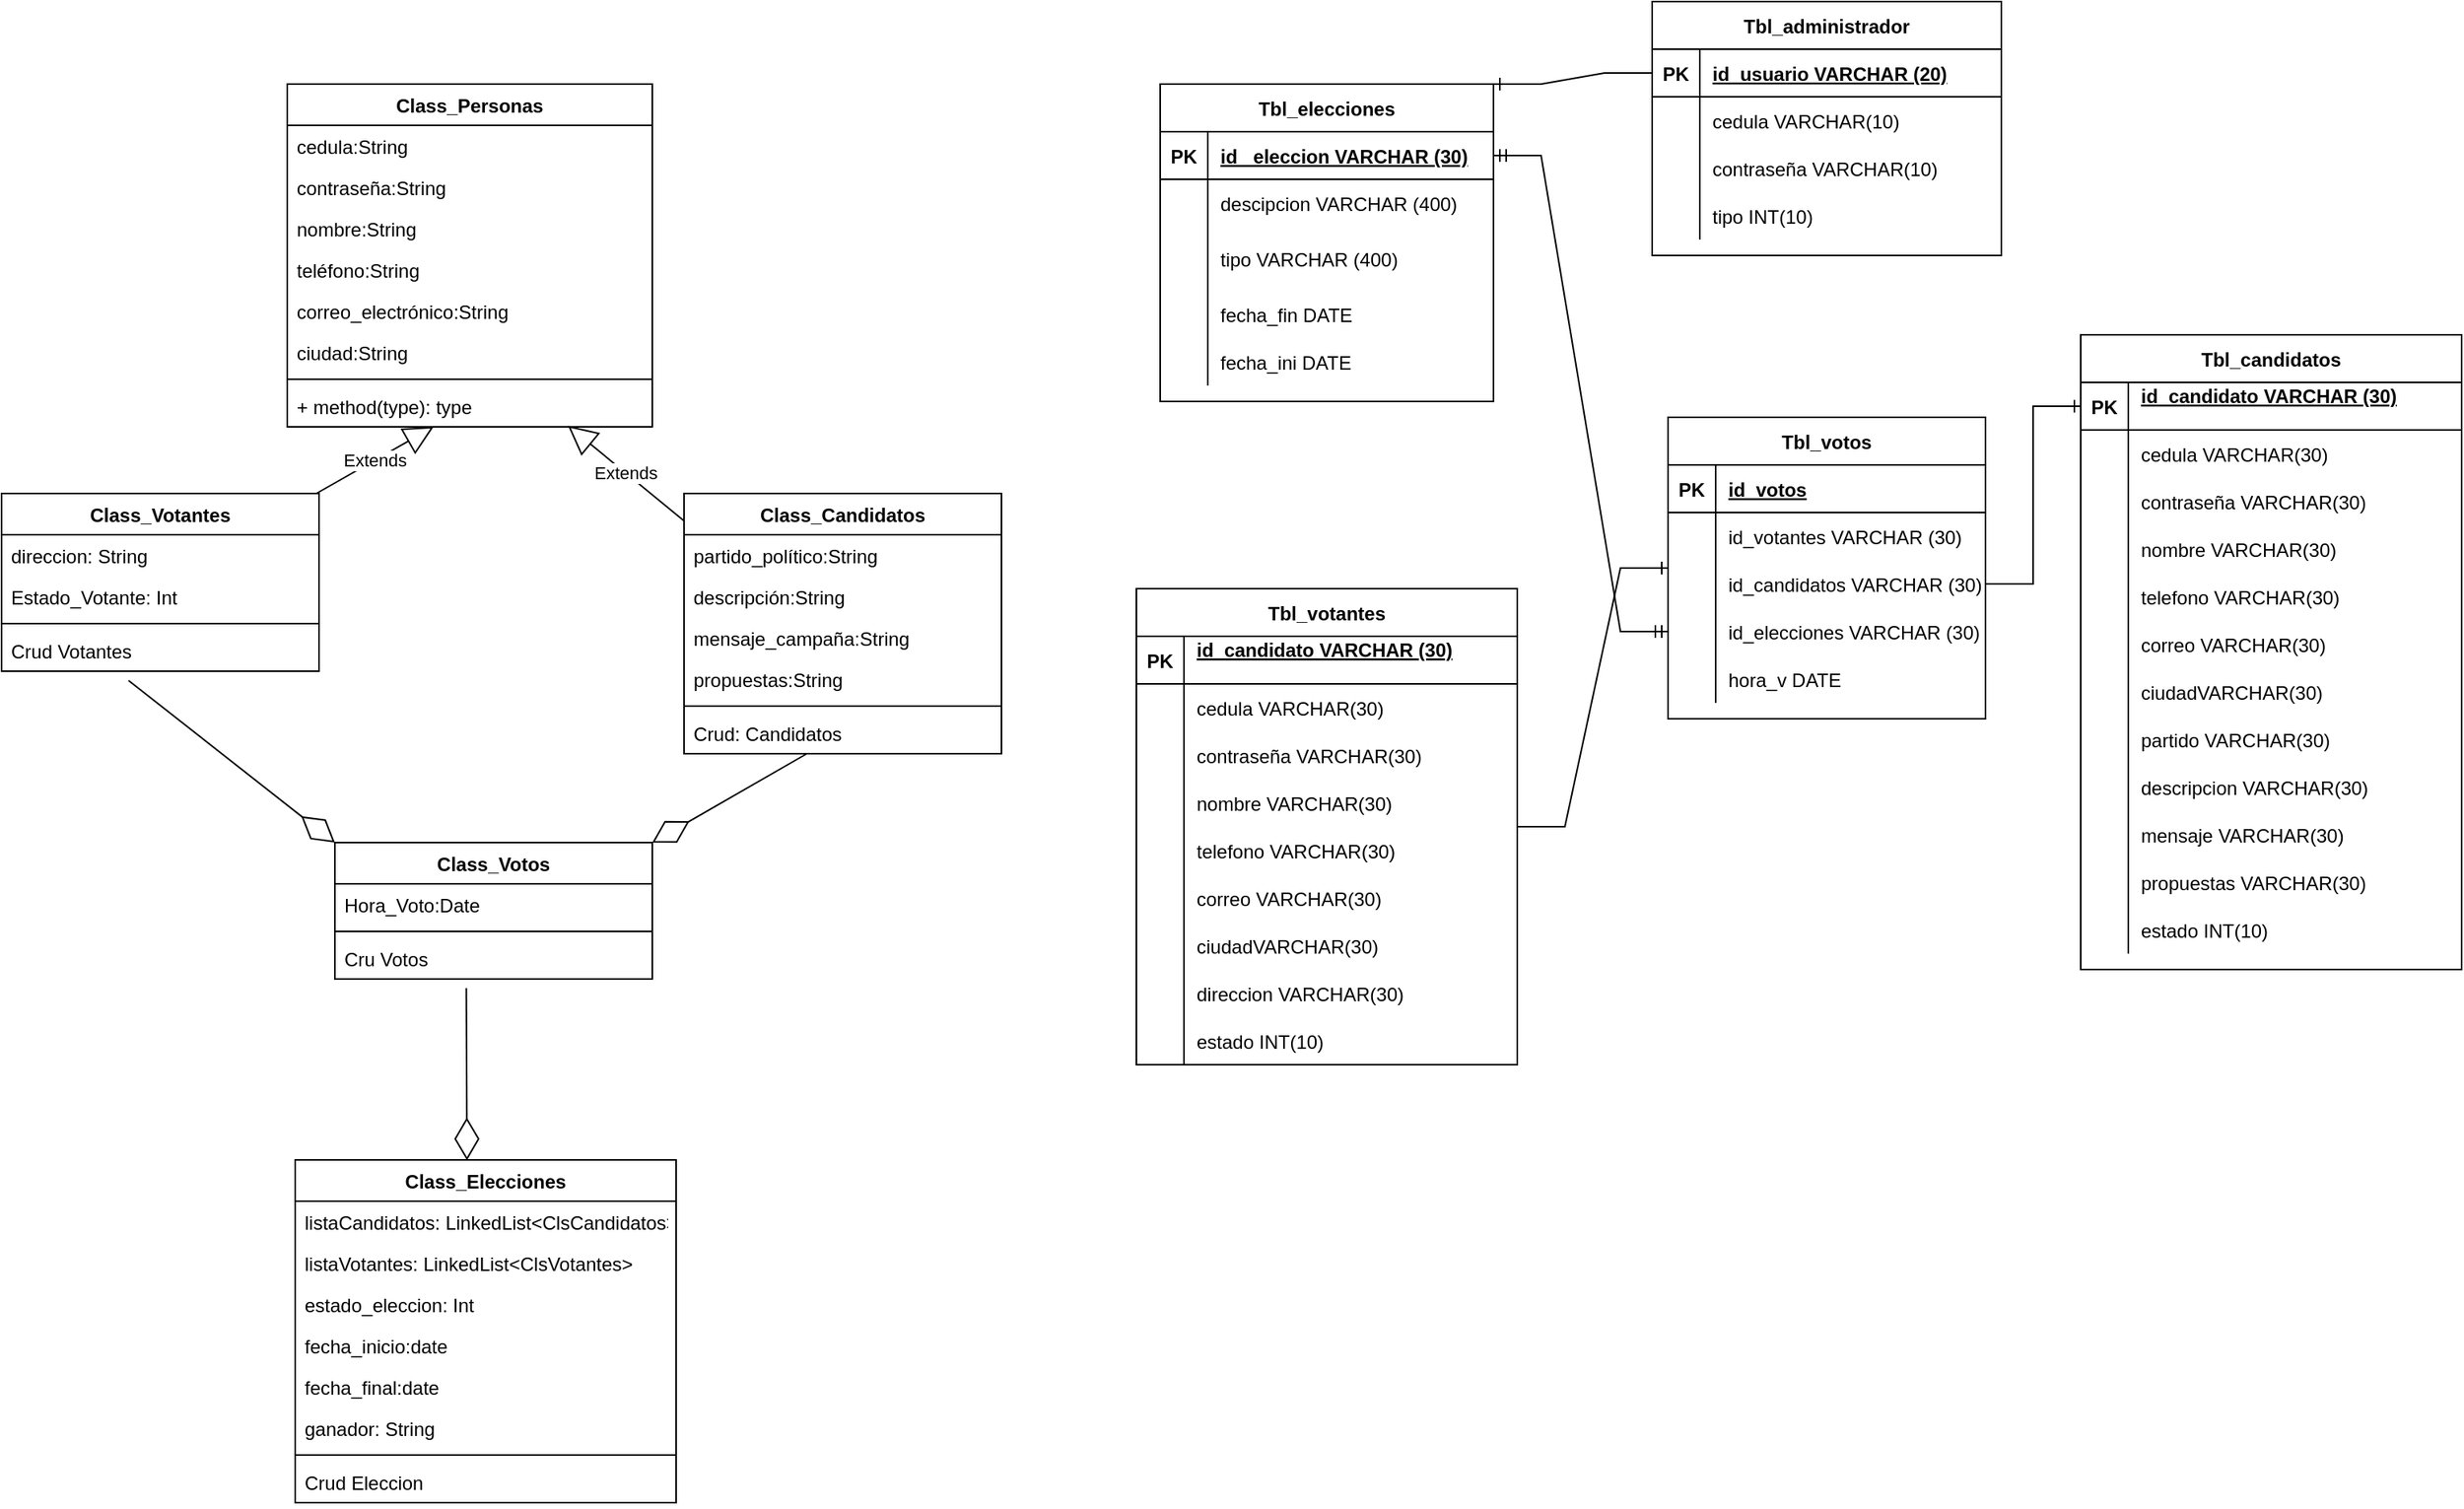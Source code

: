 <mxfile version="20.1.1" type="github">
  <diagram id="G4oEIByGBV0bDzOQUL3O" name="Page-1">
    <mxGraphModel dx="1422" dy="794" grid="1" gridSize="10" guides="1" tooltips="1" connect="1" arrows="1" fold="1" page="1" pageScale="1" pageWidth="827" pageHeight="1169" math="0" shadow="0">
      <root>
        <mxCell id="0" />
        <mxCell id="1" parent="0" />
        <mxCell id="IxqfOwHsehewPm6ppPKk-1" value="Class_Personas" style="swimlane;fontStyle=1;align=center;verticalAlign=top;childLayout=stackLayout;horizontal=1;startSize=26;horizontalStack=0;resizeParent=1;resizeParentMax=0;resizeLast=0;collapsible=1;marginBottom=0;" parent="1" vertex="1">
          <mxGeometry x="260" y="122" width="230" height="216" as="geometry">
            <mxRectangle x="260" y="160" width="130" height="30" as="alternateBounds" />
          </mxGeometry>
        </mxCell>
        <mxCell id="IxqfOwHsehewPm6ppPKk-18" value="cedula:String" style="text;strokeColor=none;fillColor=none;align=left;verticalAlign=top;spacingLeft=4;spacingRight=4;overflow=hidden;rotatable=0;points=[[0,0.5],[1,0.5]];portConstraint=eastwest;" parent="IxqfOwHsehewPm6ppPKk-1" vertex="1">
          <mxGeometry y="26" width="230" height="26" as="geometry" />
        </mxCell>
        <mxCell id="Ws5EzYjuf2vBbt2wzNOS-32" value="contraseña:String" style="text;strokeColor=none;fillColor=none;align=left;verticalAlign=top;spacingLeft=4;spacingRight=4;overflow=hidden;rotatable=0;points=[[0,0.5],[1,0.5]];portConstraint=eastwest;" parent="IxqfOwHsehewPm6ppPKk-1" vertex="1">
          <mxGeometry y="52" width="230" height="26" as="geometry" />
        </mxCell>
        <mxCell id="IxqfOwHsehewPm6ppPKk-19" value="nombre:String" style="text;strokeColor=none;fillColor=none;align=left;verticalAlign=top;spacingLeft=4;spacingRight=4;overflow=hidden;rotatable=0;points=[[0,0.5],[1,0.5]];portConstraint=eastwest;" parent="IxqfOwHsehewPm6ppPKk-1" vertex="1">
          <mxGeometry y="78" width="230" height="26" as="geometry" />
        </mxCell>
        <mxCell id="IxqfOwHsehewPm6ppPKk-20" value="teléfono:String" style="text;strokeColor=none;fillColor=none;align=left;verticalAlign=top;spacingLeft=4;spacingRight=4;overflow=hidden;rotatable=0;points=[[0,0.5],[1,0.5]];portConstraint=eastwest;" parent="IxqfOwHsehewPm6ppPKk-1" vertex="1">
          <mxGeometry y="104" width="230" height="26" as="geometry" />
        </mxCell>
        <mxCell id="IxqfOwHsehewPm6ppPKk-35" value="correo_electrónico:String" style="text;strokeColor=none;fillColor=none;align=left;verticalAlign=top;spacingLeft=4;spacingRight=4;overflow=hidden;rotatable=0;points=[[0,0.5],[1,0.5]];portConstraint=eastwest;" parent="IxqfOwHsehewPm6ppPKk-1" vertex="1">
          <mxGeometry y="130" width="230" height="26" as="geometry" />
        </mxCell>
        <mxCell id="Ws5EzYjuf2vBbt2wzNOS-26" value="ciudad:String" style="text;strokeColor=none;fillColor=none;align=left;verticalAlign=top;spacingLeft=4;spacingRight=4;overflow=hidden;rotatable=0;points=[[0,0.5],[1,0.5]];portConstraint=eastwest;" parent="IxqfOwHsehewPm6ppPKk-1" vertex="1">
          <mxGeometry y="156" width="230" height="26" as="geometry" />
        </mxCell>
        <mxCell id="IxqfOwHsehewPm6ppPKk-3" value="" style="line;strokeWidth=1;fillColor=none;align=left;verticalAlign=middle;spacingTop=-1;spacingLeft=3;spacingRight=3;rotatable=0;labelPosition=right;points=[];portConstraint=eastwest;" parent="IxqfOwHsehewPm6ppPKk-1" vertex="1">
          <mxGeometry y="182" width="230" height="8" as="geometry" />
        </mxCell>
        <mxCell id="IxqfOwHsehewPm6ppPKk-4" value="+ method(type): type" style="text;strokeColor=none;fillColor=none;align=left;verticalAlign=top;spacingLeft=4;spacingRight=4;overflow=hidden;rotatable=0;points=[[0,0.5],[1,0.5]];portConstraint=eastwest;" parent="IxqfOwHsehewPm6ppPKk-1" vertex="1">
          <mxGeometry y="190" width="230" height="26" as="geometry" />
        </mxCell>
        <mxCell id="IxqfOwHsehewPm6ppPKk-5" value="Class_Candidatos" style="swimlane;fontStyle=1;align=center;verticalAlign=top;childLayout=stackLayout;horizontal=1;startSize=26;horizontalStack=0;resizeParent=1;resizeParentMax=0;resizeLast=0;collapsible=1;marginBottom=0;" parent="1" vertex="1">
          <mxGeometry x="510" y="380" width="200" height="164" as="geometry" />
        </mxCell>
        <mxCell id="Ws5EzYjuf2vBbt2wzNOS-27" value="partido_político:String&#xa;" style="text;strokeColor=none;fillColor=none;align=left;verticalAlign=top;spacingLeft=4;spacingRight=4;overflow=hidden;rotatable=0;points=[[0,0.5],[1,0.5]];portConstraint=eastwest;" parent="IxqfOwHsehewPm6ppPKk-5" vertex="1">
          <mxGeometry y="26" width="200" height="26" as="geometry" />
        </mxCell>
        <mxCell id="Ws5EzYjuf2vBbt2wzNOS-28" value="descripción:String" style="text;strokeColor=none;fillColor=none;align=left;verticalAlign=top;spacingLeft=4;spacingRight=4;overflow=hidden;rotatable=0;points=[[0,0.5],[1,0.5]];portConstraint=eastwest;" parent="IxqfOwHsehewPm6ppPKk-5" vertex="1">
          <mxGeometry y="52" width="200" height="26" as="geometry" />
        </mxCell>
        <mxCell id="Ws5EzYjuf2vBbt2wzNOS-29" value="mensaje_campaña:String" style="text;strokeColor=none;fillColor=none;align=left;verticalAlign=top;spacingLeft=4;spacingRight=4;overflow=hidden;rotatable=0;points=[[0,0.5],[1,0.5]];portConstraint=eastwest;" parent="IxqfOwHsehewPm6ppPKk-5" vertex="1">
          <mxGeometry y="78" width="200" height="26" as="geometry" />
        </mxCell>
        <mxCell id="Ws5EzYjuf2vBbt2wzNOS-30" value="propuestas:String" style="text;strokeColor=none;fillColor=none;align=left;verticalAlign=top;spacingLeft=4;spacingRight=4;overflow=hidden;rotatable=0;points=[[0,0.5],[1,0.5]];portConstraint=eastwest;" parent="IxqfOwHsehewPm6ppPKk-5" vertex="1">
          <mxGeometry y="104" width="200" height="26" as="geometry" />
        </mxCell>
        <mxCell id="IxqfOwHsehewPm6ppPKk-7" value="" style="line;strokeWidth=1;fillColor=none;align=left;verticalAlign=middle;spacingTop=-1;spacingLeft=3;spacingRight=3;rotatable=0;labelPosition=right;points=[];portConstraint=eastwest;" parent="IxqfOwHsehewPm6ppPKk-5" vertex="1">
          <mxGeometry y="130" width="200" height="8" as="geometry" />
        </mxCell>
        <mxCell id="IxqfOwHsehewPm6ppPKk-8" value="Crud: Candidatos" style="text;strokeColor=none;fillColor=none;align=left;verticalAlign=top;spacingLeft=4;spacingRight=4;overflow=hidden;rotatable=0;points=[[0,0.5],[1,0.5]];portConstraint=eastwest;" parent="IxqfOwHsehewPm6ppPKk-5" vertex="1">
          <mxGeometry y="138" width="200" height="26" as="geometry" />
        </mxCell>
        <mxCell id="IxqfOwHsehewPm6ppPKk-13" value="Class_Elecciones" style="swimlane;fontStyle=1;align=center;verticalAlign=top;childLayout=stackLayout;horizontal=1;startSize=26;horizontalStack=0;resizeParent=1;resizeParentMax=0;resizeLast=0;collapsible=1;marginBottom=0;" parent="1" vertex="1">
          <mxGeometry x="265" y="800" width="240" height="216" as="geometry" />
        </mxCell>
        <mxCell id="IxqfOwHsehewPm6ppPKk-14" value="listaCandidatos: LinkedList&lt;ClsCandidatos&gt;" style="text;strokeColor=none;fillColor=none;align=left;verticalAlign=top;spacingLeft=4;spacingRight=4;overflow=hidden;rotatable=0;points=[[0,0.5],[1,0.5]];portConstraint=eastwest;" parent="IxqfOwHsehewPm6ppPKk-13" vertex="1">
          <mxGeometry y="26" width="240" height="26" as="geometry" />
        </mxCell>
        <mxCell id="IxqfOwHsehewPm6ppPKk-33" value="listaVotantes: LinkedList&lt;ClsVotantes&gt;" style="text;strokeColor=none;fillColor=none;align=left;verticalAlign=top;spacingLeft=4;spacingRight=4;overflow=hidden;rotatable=0;points=[[0,0.5],[1,0.5]];portConstraint=eastwest;" parent="IxqfOwHsehewPm6ppPKk-13" vertex="1">
          <mxGeometry y="52" width="240" height="26" as="geometry" />
        </mxCell>
        <mxCell id="Ws5EzYjuf2vBbt2wzNOS-21" value="estado_eleccion: Int" style="text;strokeColor=none;fillColor=none;align=left;verticalAlign=top;spacingLeft=4;spacingRight=4;overflow=hidden;rotatable=0;points=[[0,0.5],[1,0.5]];portConstraint=eastwest;" parent="IxqfOwHsehewPm6ppPKk-13" vertex="1">
          <mxGeometry y="78" width="240" height="26" as="geometry" />
        </mxCell>
        <mxCell id="Ws5EzYjuf2vBbt2wzNOS-22" value="fecha_inicio:date" style="text;strokeColor=none;fillColor=none;align=left;verticalAlign=top;spacingLeft=4;spacingRight=4;overflow=hidden;rotatable=0;points=[[0,0.5],[1,0.5]];portConstraint=eastwest;" parent="IxqfOwHsehewPm6ppPKk-13" vertex="1">
          <mxGeometry y="104" width="240" height="26" as="geometry" />
        </mxCell>
        <mxCell id="Ws5EzYjuf2vBbt2wzNOS-23" value="fecha_final:date" style="text;strokeColor=none;fillColor=none;align=left;verticalAlign=top;spacingLeft=4;spacingRight=4;overflow=hidden;rotatable=0;points=[[0,0.5],[1,0.5]];portConstraint=eastwest;" parent="IxqfOwHsehewPm6ppPKk-13" vertex="1">
          <mxGeometry y="130" width="240" height="26" as="geometry" />
        </mxCell>
        <mxCell id="Ws5EzYjuf2vBbt2wzNOS-24" value="ganador: String" style="text;strokeColor=none;fillColor=none;align=left;verticalAlign=top;spacingLeft=4;spacingRight=4;overflow=hidden;rotatable=0;points=[[0,0.5],[1,0.5]];portConstraint=eastwest;" parent="IxqfOwHsehewPm6ppPKk-13" vertex="1">
          <mxGeometry y="156" width="240" height="26" as="geometry" />
        </mxCell>
        <mxCell id="IxqfOwHsehewPm6ppPKk-15" value="" style="line;strokeWidth=1;fillColor=none;align=left;verticalAlign=middle;spacingTop=-1;spacingLeft=3;spacingRight=3;rotatable=0;labelPosition=right;points=[];portConstraint=eastwest;" parent="IxqfOwHsehewPm6ppPKk-13" vertex="1">
          <mxGeometry y="182" width="240" height="8" as="geometry" />
        </mxCell>
        <mxCell id="IxqfOwHsehewPm6ppPKk-16" value="Crud Eleccion" style="text;strokeColor=none;fillColor=none;align=left;verticalAlign=top;spacingLeft=4;spacingRight=4;overflow=hidden;rotatable=0;points=[[0,0.5],[1,0.5]];portConstraint=eastwest;" parent="IxqfOwHsehewPm6ppPKk-13" vertex="1">
          <mxGeometry y="190" width="240" height="26" as="geometry" />
        </mxCell>
        <mxCell id="IxqfOwHsehewPm6ppPKk-32" value="" style="endArrow=diamondThin;endFill=0;endSize=24;html=1;rounded=0;entryX=1;entryY=0;entryDx=0;entryDy=0;" parent="1" source="IxqfOwHsehewPm6ppPKk-8" target="Ws5EzYjuf2vBbt2wzNOS-39" edge="1">
          <mxGeometry width="160" relative="1" as="geometry">
            <mxPoint x="350" y="430" as="sourcePoint" />
            <mxPoint x="510" y="430" as="targetPoint" />
          </mxGeometry>
        </mxCell>
        <mxCell id="IxqfOwHsehewPm6ppPKk-36" value="Class_Votantes" style="swimlane;fontStyle=1;align=center;verticalAlign=top;childLayout=stackLayout;horizontal=1;startSize=26;horizontalStack=0;resizeParent=1;resizeParentMax=0;resizeLast=0;collapsible=1;marginBottom=0;" parent="1" vertex="1">
          <mxGeometry x="80" y="380" width="200" height="112" as="geometry" />
        </mxCell>
        <mxCell id="IxqfOwHsehewPm6ppPKk-37" value="direccion: String" style="text;strokeColor=none;fillColor=none;align=left;verticalAlign=top;spacingLeft=4;spacingRight=4;overflow=hidden;rotatable=0;points=[[0,0.5],[1,0.5]];portConstraint=eastwest;" parent="IxqfOwHsehewPm6ppPKk-36" vertex="1">
          <mxGeometry y="26" width="200" height="26" as="geometry" />
        </mxCell>
        <mxCell id="Ws5EzYjuf2vBbt2wzNOS-48" value="Estado_Votante: Int" style="text;strokeColor=none;fillColor=none;align=left;verticalAlign=top;spacingLeft=4;spacingRight=4;overflow=hidden;rotatable=0;points=[[0,0.5],[1,0.5]];portConstraint=eastwest;" parent="IxqfOwHsehewPm6ppPKk-36" vertex="1">
          <mxGeometry y="52" width="200" height="26" as="geometry" />
        </mxCell>
        <mxCell id="IxqfOwHsehewPm6ppPKk-38" value="" style="line;strokeWidth=1;fillColor=none;align=left;verticalAlign=middle;spacingTop=-1;spacingLeft=3;spacingRight=3;rotatable=0;labelPosition=right;points=[];portConstraint=eastwest;" parent="IxqfOwHsehewPm6ppPKk-36" vertex="1">
          <mxGeometry y="78" width="200" height="8" as="geometry" />
        </mxCell>
        <mxCell id="IxqfOwHsehewPm6ppPKk-39" value="Crud Votantes" style="text;strokeColor=none;fillColor=none;align=left;verticalAlign=top;spacingLeft=4;spacingRight=4;overflow=hidden;rotatable=0;points=[[0,0.5],[1,0.5]];portConstraint=eastwest;" parent="IxqfOwHsehewPm6ppPKk-36" vertex="1">
          <mxGeometry y="86" width="200" height="26" as="geometry" />
        </mxCell>
        <mxCell id="IxqfOwHsehewPm6ppPKk-44" value="Extends" style="endArrow=block;endSize=16;endFill=0;html=1;rounded=0;" parent="1" source="IxqfOwHsehewPm6ppPKk-36" target="IxqfOwHsehewPm6ppPKk-4" edge="1">
          <mxGeometry width="160" relative="1" as="geometry">
            <mxPoint x="350" y="430" as="sourcePoint" />
            <mxPoint x="510" y="430" as="targetPoint" />
          </mxGeometry>
        </mxCell>
        <mxCell id="IxqfOwHsehewPm6ppPKk-45" value="Extends" style="endArrow=block;endSize=16;endFill=0;html=1;rounded=0;entryX=0.769;entryY=0.971;entryDx=0;entryDy=0;entryPerimeter=0;exitX=0;exitY=0.105;exitDx=0;exitDy=0;exitPerimeter=0;" parent="1" source="IxqfOwHsehewPm6ppPKk-5" target="IxqfOwHsehewPm6ppPKk-4" edge="1">
          <mxGeometry width="160" relative="1" as="geometry">
            <mxPoint x="350" y="430" as="sourcePoint" />
            <mxPoint x="510" y="430" as="targetPoint" />
          </mxGeometry>
        </mxCell>
        <mxCell id="Ws5EzYjuf2vBbt2wzNOS-16" value="" style="endArrow=diamondThin;endFill=0;endSize=24;html=1;rounded=0;entryX=0;entryY=0;entryDx=0;entryDy=0;exitX=0.4;exitY=1.226;exitDx=0;exitDy=0;exitPerimeter=0;" parent="1" source="IxqfOwHsehewPm6ppPKk-39" target="Ws5EzYjuf2vBbt2wzNOS-39" edge="1">
          <mxGeometry width="160" relative="1" as="geometry">
            <mxPoint x="169" y="492.988" as="sourcePoint" />
            <mxPoint x="770" y="510" as="targetPoint" />
          </mxGeometry>
        </mxCell>
        <mxCell id="Ws5EzYjuf2vBbt2wzNOS-39" value="Class_Votos" style="swimlane;fontStyle=1;align=center;verticalAlign=top;childLayout=stackLayout;horizontal=1;startSize=26;horizontalStack=0;resizeParent=1;resizeParentMax=0;resizeLast=0;collapsible=1;marginBottom=0;" parent="1" vertex="1">
          <mxGeometry x="290" y="600" width="200" height="86" as="geometry" />
        </mxCell>
        <mxCell id="Ws5EzYjuf2vBbt2wzNOS-41" value="Hora_Voto:Date" style="text;strokeColor=none;fillColor=none;align=left;verticalAlign=top;spacingLeft=4;spacingRight=4;overflow=hidden;rotatable=0;points=[[0,0.5],[1,0.5]];portConstraint=eastwest;" parent="Ws5EzYjuf2vBbt2wzNOS-39" vertex="1">
          <mxGeometry y="26" width="200" height="26" as="geometry" />
        </mxCell>
        <mxCell id="Ws5EzYjuf2vBbt2wzNOS-43" value="" style="line;strokeWidth=1;fillColor=none;align=left;verticalAlign=middle;spacingTop=-1;spacingLeft=3;spacingRight=3;rotatable=0;labelPosition=right;points=[];portConstraint=eastwest;" parent="Ws5EzYjuf2vBbt2wzNOS-39" vertex="1">
          <mxGeometry y="52" width="200" height="8" as="geometry" />
        </mxCell>
        <mxCell id="Ws5EzYjuf2vBbt2wzNOS-44" value="Cru Votos" style="text;strokeColor=none;fillColor=none;align=left;verticalAlign=top;spacingLeft=4;spacingRight=4;overflow=hidden;rotatable=0;points=[[0,0.5],[1,0.5]];portConstraint=eastwest;" parent="Ws5EzYjuf2vBbt2wzNOS-39" vertex="1">
          <mxGeometry y="60" width="200" height="26" as="geometry" />
        </mxCell>
        <mxCell id="Ws5EzYjuf2vBbt2wzNOS-46" value="" style="endArrow=diamondThin;endFill=0;endSize=24;html=1;rounded=0;entryX=0.451;entryY=0.001;entryDx=0;entryDy=0;entryPerimeter=0;exitX=0.414;exitY=1.222;exitDx=0;exitDy=0;exitPerimeter=0;" parent="1" source="Ws5EzYjuf2vBbt2wzNOS-44" target="IxqfOwHsehewPm6ppPKk-13" edge="1">
          <mxGeometry width="160" relative="1" as="geometry">
            <mxPoint x="540" y="650" as="sourcePoint" />
            <mxPoint x="700" y="650" as="targetPoint" />
          </mxGeometry>
        </mxCell>
        <mxCell id="Ws5EzYjuf2vBbt2wzNOS-49" value="Tbl_elecciones" style="shape=table;startSize=30;container=1;collapsible=1;childLayout=tableLayout;fixedRows=1;rowLines=0;fontStyle=1;align=center;resizeLast=1;" parent="1" vertex="1">
          <mxGeometry x="810" y="122" width="210" height="200.0" as="geometry" />
        </mxCell>
        <mxCell id="Ws5EzYjuf2vBbt2wzNOS-50" value="" style="shape=tableRow;horizontal=0;startSize=0;swimlaneHead=0;swimlaneBody=0;fillColor=none;collapsible=0;dropTarget=0;points=[[0,0.5],[1,0.5]];portConstraint=eastwest;top=0;left=0;right=0;bottom=1;" parent="Ws5EzYjuf2vBbt2wzNOS-49" vertex="1">
          <mxGeometry y="30" width="210" height="30" as="geometry" />
        </mxCell>
        <mxCell id="Ws5EzYjuf2vBbt2wzNOS-51" value="PK" style="shape=partialRectangle;connectable=0;fillColor=none;top=0;left=0;bottom=0;right=0;fontStyle=1;overflow=hidden;" parent="Ws5EzYjuf2vBbt2wzNOS-50" vertex="1">
          <mxGeometry width="30" height="30" as="geometry">
            <mxRectangle width="30" height="30" as="alternateBounds" />
          </mxGeometry>
        </mxCell>
        <mxCell id="Ws5EzYjuf2vBbt2wzNOS-52" value="id_ eleccion VARCHAR (30)" style="shape=partialRectangle;connectable=0;fillColor=none;top=0;left=0;bottom=0;right=0;align=left;spacingLeft=6;fontStyle=5;overflow=hidden;" parent="Ws5EzYjuf2vBbt2wzNOS-50" vertex="1">
          <mxGeometry x="30" width="180" height="30" as="geometry">
            <mxRectangle width="180" height="30" as="alternateBounds" />
          </mxGeometry>
        </mxCell>
        <mxCell id="Ws5EzYjuf2vBbt2wzNOS-53" value="" style="shape=tableRow;horizontal=0;startSize=0;swimlaneHead=0;swimlaneBody=0;fillColor=none;collapsible=0;dropTarget=0;points=[[0,0.5],[1,0.5]];portConstraint=eastwest;top=0;left=0;right=0;bottom=0;" parent="Ws5EzYjuf2vBbt2wzNOS-49" vertex="1">
          <mxGeometry y="60" width="210" height="30" as="geometry" />
        </mxCell>
        <mxCell id="Ws5EzYjuf2vBbt2wzNOS-54" value="" style="shape=partialRectangle;connectable=0;fillColor=none;top=0;left=0;bottom=0;right=0;editable=1;overflow=hidden;" parent="Ws5EzYjuf2vBbt2wzNOS-53" vertex="1">
          <mxGeometry width="30" height="30" as="geometry">
            <mxRectangle width="30" height="30" as="alternateBounds" />
          </mxGeometry>
        </mxCell>
        <mxCell id="Ws5EzYjuf2vBbt2wzNOS-55" value="descipcion VARCHAR (400)" style="shape=partialRectangle;connectable=0;fillColor=none;top=0;left=0;bottom=0;right=0;align=left;spacingLeft=6;overflow=hidden;" parent="Ws5EzYjuf2vBbt2wzNOS-53" vertex="1">
          <mxGeometry x="30" width="180" height="30" as="geometry">
            <mxRectangle width="180" height="30" as="alternateBounds" />
          </mxGeometry>
        </mxCell>
        <mxCell id="Ws5EzYjuf2vBbt2wzNOS-56" value="" style="shape=tableRow;horizontal=0;startSize=0;swimlaneHead=0;swimlaneBody=0;fillColor=none;collapsible=0;dropTarget=0;points=[[0,0.5],[1,0.5]];portConstraint=eastwest;top=0;left=0;right=0;bottom=0;" parent="Ws5EzYjuf2vBbt2wzNOS-49" vertex="1">
          <mxGeometry y="90" width="210" height="40" as="geometry" />
        </mxCell>
        <mxCell id="Ws5EzYjuf2vBbt2wzNOS-57" value="" style="shape=partialRectangle;connectable=0;fillColor=none;top=0;left=0;bottom=0;right=0;editable=1;overflow=hidden;" parent="Ws5EzYjuf2vBbt2wzNOS-56" vertex="1">
          <mxGeometry width="30" height="40" as="geometry">
            <mxRectangle width="30" height="40" as="alternateBounds" />
          </mxGeometry>
        </mxCell>
        <mxCell id="Ws5EzYjuf2vBbt2wzNOS-58" value="tipo VARCHAR (400)" style="shape=partialRectangle;connectable=0;fillColor=none;top=0;left=0;bottom=0;right=0;align=left;spacingLeft=6;overflow=hidden;" parent="Ws5EzYjuf2vBbt2wzNOS-56" vertex="1">
          <mxGeometry x="30" width="180" height="40" as="geometry">
            <mxRectangle width="180" height="40" as="alternateBounds" />
          </mxGeometry>
        </mxCell>
        <mxCell id="Ws5EzYjuf2vBbt2wzNOS-59" value="" style="shape=tableRow;horizontal=0;startSize=0;swimlaneHead=0;swimlaneBody=0;fillColor=none;collapsible=0;dropTarget=0;points=[[0,0.5],[1,0.5]];portConstraint=eastwest;top=0;left=0;right=0;bottom=0;" parent="Ws5EzYjuf2vBbt2wzNOS-49" vertex="1">
          <mxGeometry y="130" width="210" height="30" as="geometry" />
        </mxCell>
        <mxCell id="Ws5EzYjuf2vBbt2wzNOS-60" value="" style="shape=partialRectangle;connectable=0;fillColor=none;top=0;left=0;bottom=0;right=0;editable=1;overflow=hidden;" parent="Ws5EzYjuf2vBbt2wzNOS-59" vertex="1">
          <mxGeometry width="30" height="30" as="geometry">
            <mxRectangle width="30" height="30" as="alternateBounds" />
          </mxGeometry>
        </mxCell>
        <mxCell id="Ws5EzYjuf2vBbt2wzNOS-61" value="fecha_fin DATE" style="shape=partialRectangle;connectable=0;fillColor=none;top=0;left=0;bottom=0;right=0;align=left;spacingLeft=6;overflow=hidden;" parent="Ws5EzYjuf2vBbt2wzNOS-59" vertex="1">
          <mxGeometry x="30" width="180" height="30" as="geometry">
            <mxRectangle width="180" height="30" as="alternateBounds" />
          </mxGeometry>
        </mxCell>
        <mxCell id="Ws5EzYjuf2vBbt2wzNOS-101" value="" style="shape=tableRow;horizontal=0;startSize=0;swimlaneHead=0;swimlaneBody=0;fillColor=none;collapsible=0;dropTarget=0;points=[[0,0.5],[1,0.5]];portConstraint=eastwest;top=0;left=0;right=0;bottom=0;" parent="Ws5EzYjuf2vBbt2wzNOS-49" vertex="1">
          <mxGeometry y="160" width="210" height="30" as="geometry" />
        </mxCell>
        <mxCell id="Ws5EzYjuf2vBbt2wzNOS-102" value="" style="shape=partialRectangle;connectable=0;fillColor=none;top=0;left=0;bottom=0;right=0;editable=1;overflow=hidden;" parent="Ws5EzYjuf2vBbt2wzNOS-101" vertex="1">
          <mxGeometry width="30" height="30" as="geometry">
            <mxRectangle width="30" height="30" as="alternateBounds" />
          </mxGeometry>
        </mxCell>
        <mxCell id="Ws5EzYjuf2vBbt2wzNOS-103" value="fecha_ini DATE" style="shape=partialRectangle;connectable=0;fillColor=none;top=0;left=0;bottom=0;right=0;align=left;spacingLeft=6;overflow=hidden;" parent="Ws5EzYjuf2vBbt2wzNOS-101" vertex="1">
          <mxGeometry x="30" width="180" height="30" as="geometry">
            <mxRectangle width="180" height="30" as="alternateBounds" />
          </mxGeometry>
        </mxCell>
        <mxCell id="Ws5EzYjuf2vBbt2wzNOS-75" value="Tbl_candidatos" style="shape=table;startSize=30;container=1;collapsible=1;childLayout=tableLayout;fixedRows=1;rowLines=0;fontStyle=1;align=center;resizeLast=1;" parent="1" vertex="1">
          <mxGeometry x="1390" y="280" width="240" height="400" as="geometry" />
        </mxCell>
        <mxCell id="Ws5EzYjuf2vBbt2wzNOS-76" value="" style="shape=tableRow;horizontal=0;startSize=0;swimlaneHead=0;swimlaneBody=0;fillColor=none;collapsible=0;dropTarget=0;points=[[0,0.5],[1,0.5]];portConstraint=eastwest;top=0;left=0;right=0;bottom=1;" parent="Ws5EzYjuf2vBbt2wzNOS-75" vertex="1">
          <mxGeometry y="30" width="240" height="30" as="geometry" />
        </mxCell>
        <mxCell id="Ws5EzYjuf2vBbt2wzNOS-77" value="PK" style="shape=partialRectangle;connectable=0;fillColor=none;top=0;left=0;bottom=0;right=0;fontStyle=1;overflow=hidden;" parent="Ws5EzYjuf2vBbt2wzNOS-76" vertex="1">
          <mxGeometry width="30" height="30" as="geometry">
            <mxRectangle width="30" height="30" as="alternateBounds" />
          </mxGeometry>
        </mxCell>
        <mxCell id="Ws5EzYjuf2vBbt2wzNOS-78" value="id_candidato VARCHAR (30)&#xa;" style="shape=partialRectangle;connectable=0;fillColor=none;top=0;left=0;bottom=0;right=0;align=left;spacingLeft=6;fontStyle=5;overflow=hidden;" parent="Ws5EzYjuf2vBbt2wzNOS-76" vertex="1">
          <mxGeometry x="30" width="210" height="30" as="geometry">
            <mxRectangle width="210" height="30" as="alternateBounds" />
          </mxGeometry>
        </mxCell>
        <mxCell id="Ws5EzYjuf2vBbt2wzNOS-79" value="" style="shape=tableRow;horizontal=0;startSize=0;swimlaneHead=0;swimlaneBody=0;fillColor=none;collapsible=0;dropTarget=0;points=[[0,0.5],[1,0.5]];portConstraint=eastwest;top=0;left=0;right=0;bottom=0;" parent="Ws5EzYjuf2vBbt2wzNOS-75" vertex="1">
          <mxGeometry y="60" width="240" height="30" as="geometry" />
        </mxCell>
        <mxCell id="Ws5EzYjuf2vBbt2wzNOS-80" value="" style="shape=partialRectangle;connectable=0;fillColor=none;top=0;left=0;bottom=0;right=0;editable=1;overflow=hidden;" parent="Ws5EzYjuf2vBbt2wzNOS-79" vertex="1">
          <mxGeometry width="30" height="30" as="geometry">
            <mxRectangle width="30" height="30" as="alternateBounds" />
          </mxGeometry>
        </mxCell>
        <mxCell id="Ws5EzYjuf2vBbt2wzNOS-81" value="cedula VARCHAR(30)" style="shape=partialRectangle;connectable=0;fillColor=none;top=0;left=0;bottom=0;right=0;align=left;spacingLeft=6;overflow=hidden;" parent="Ws5EzYjuf2vBbt2wzNOS-79" vertex="1">
          <mxGeometry x="30" width="210" height="30" as="geometry">
            <mxRectangle width="210" height="30" as="alternateBounds" />
          </mxGeometry>
        </mxCell>
        <mxCell id="Ws5EzYjuf2vBbt2wzNOS-82" value="" style="shape=tableRow;horizontal=0;startSize=0;swimlaneHead=0;swimlaneBody=0;fillColor=none;collapsible=0;dropTarget=0;points=[[0,0.5],[1,0.5]];portConstraint=eastwest;top=0;left=0;right=0;bottom=0;" parent="Ws5EzYjuf2vBbt2wzNOS-75" vertex="1">
          <mxGeometry y="90" width="240" height="30" as="geometry" />
        </mxCell>
        <mxCell id="Ws5EzYjuf2vBbt2wzNOS-83" value="" style="shape=partialRectangle;connectable=0;fillColor=none;top=0;left=0;bottom=0;right=0;editable=1;overflow=hidden;" parent="Ws5EzYjuf2vBbt2wzNOS-82" vertex="1">
          <mxGeometry width="30" height="30" as="geometry">
            <mxRectangle width="30" height="30" as="alternateBounds" />
          </mxGeometry>
        </mxCell>
        <mxCell id="Ws5EzYjuf2vBbt2wzNOS-84" value="contraseña VARCHAR(30)" style="shape=partialRectangle;connectable=0;fillColor=none;top=0;left=0;bottom=0;right=0;align=left;spacingLeft=6;overflow=hidden;" parent="Ws5EzYjuf2vBbt2wzNOS-82" vertex="1">
          <mxGeometry x="30" width="210" height="30" as="geometry">
            <mxRectangle width="210" height="30" as="alternateBounds" />
          </mxGeometry>
        </mxCell>
        <mxCell id="Ws5EzYjuf2vBbt2wzNOS-85" value="" style="shape=tableRow;horizontal=0;startSize=0;swimlaneHead=0;swimlaneBody=0;fillColor=none;collapsible=0;dropTarget=0;points=[[0,0.5],[1,0.5]];portConstraint=eastwest;top=0;left=0;right=0;bottom=0;" parent="Ws5EzYjuf2vBbt2wzNOS-75" vertex="1">
          <mxGeometry y="120" width="240" height="30" as="geometry" />
        </mxCell>
        <mxCell id="Ws5EzYjuf2vBbt2wzNOS-86" value="" style="shape=partialRectangle;connectable=0;fillColor=none;top=0;left=0;bottom=0;right=0;editable=1;overflow=hidden;" parent="Ws5EzYjuf2vBbt2wzNOS-85" vertex="1">
          <mxGeometry width="30" height="30" as="geometry">
            <mxRectangle width="30" height="30" as="alternateBounds" />
          </mxGeometry>
        </mxCell>
        <mxCell id="Ws5EzYjuf2vBbt2wzNOS-87" value="nombre VARCHAR(30)" style="shape=partialRectangle;connectable=0;fillColor=none;top=0;left=0;bottom=0;right=0;align=left;spacingLeft=6;overflow=hidden;" parent="Ws5EzYjuf2vBbt2wzNOS-85" vertex="1">
          <mxGeometry x="30" width="210" height="30" as="geometry">
            <mxRectangle width="210" height="30" as="alternateBounds" />
          </mxGeometry>
        </mxCell>
        <mxCell id="Ws5EzYjuf2vBbt2wzNOS-104" value="" style="shape=tableRow;horizontal=0;startSize=0;swimlaneHead=0;swimlaneBody=0;fillColor=none;collapsible=0;dropTarget=0;points=[[0,0.5],[1,0.5]];portConstraint=eastwest;top=0;left=0;right=0;bottom=0;" parent="Ws5EzYjuf2vBbt2wzNOS-75" vertex="1">
          <mxGeometry y="150" width="240" height="30" as="geometry" />
        </mxCell>
        <mxCell id="Ws5EzYjuf2vBbt2wzNOS-105" value="" style="shape=partialRectangle;connectable=0;fillColor=none;top=0;left=0;bottom=0;right=0;editable=1;overflow=hidden;" parent="Ws5EzYjuf2vBbt2wzNOS-104" vertex="1">
          <mxGeometry width="30" height="30" as="geometry">
            <mxRectangle width="30" height="30" as="alternateBounds" />
          </mxGeometry>
        </mxCell>
        <mxCell id="Ws5EzYjuf2vBbt2wzNOS-106" value="telefono VARCHAR(30)" style="shape=partialRectangle;connectable=0;fillColor=none;top=0;left=0;bottom=0;right=0;align=left;spacingLeft=6;overflow=hidden;" parent="Ws5EzYjuf2vBbt2wzNOS-104" vertex="1">
          <mxGeometry x="30" width="210" height="30" as="geometry">
            <mxRectangle width="210" height="30" as="alternateBounds" />
          </mxGeometry>
        </mxCell>
        <mxCell id="Ws5EzYjuf2vBbt2wzNOS-107" value="" style="shape=tableRow;horizontal=0;startSize=0;swimlaneHead=0;swimlaneBody=0;fillColor=none;collapsible=0;dropTarget=0;points=[[0,0.5],[1,0.5]];portConstraint=eastwest;top=0;left=0;right=0;bottom=0;" parent="Ws5EzYjuf2vBbt2wzNOS-75" vertex="1">
          <mxGeometry y="180" width="240" height="30" as="geometry" />
        </mxCell>
        <mxCell id="Ws5EzYjuf2vBbt2wzNOS-108" value="" style="shape=partialRectangle;connectable=0;fillColor=none;top=0;left=0;bottom=0;right=0;editable=1;overflow=hidden;" parent="Ws5EzYjuf2vBbt2wzNOS-107" vertex="1">
          <mxGeometry width="30" height="30" as="geometry">
            <mxRectangle width="30" height="30" as="alternateBounds" />
          </mxGeometry>
        </mxCell>
        <mxCell id="Ws5EzYjuf2vBbt2wzNOS-109" value="correo VARCHAR(30)" style="shape=partialRectangle;connectable=0;fillColor=none;top=0;left=0;bottom=0;right=0;align=left;spacingLeft=6;overflow=hidden;" parent="Ws5EzYjuf2vBbt2wzNOS-107" vertex="1">
          <mxGeometry x="30" width="210" height="30" as="geometry">
            <mxRectangle width="210" height="30" as="alternateBounds" />
          </mxGeometry>
        </mxCell>
        <mxCell id="Ws5EzYjuf2vBbt2wzNOS-110" value="" style="shape=tableRow;horizontal=0;startSize=0;swimlaneHead=0;swimlaneBody=0;fillColor=none;collapsible=0;dropTarget=0;points=[[0,0.5],[1,0.5]];portConstraint=eastwest;top=0;left=0;right=0;bottom=0;" parent="Ws5EzYjuf2vBbt2wzNOS-75" vertex="1">
          <mxGeometry y="210" width="240" height="30" as="geometry" />
        </mxCell>
        <mxCell id="Ws5EzYjuf2vBbt2wzNOS-111" value="" style="shape=partialRectangle;connectable=0;fillColor=none;top=0;left=0;bottom=0;right=0;editable=1;overflow=hidden;" parent="Ws5EzYjuf2vBbt2wzNOS-110" vertex="1">
          <mxGeometry width="30" height="30" as="geometry">
            <mxRectangle width="30" height="30" as="alternateBounds" />
          </mxGeometry>
        </mxCell>
        <mxCell id="Ws5EzYjuf2vBbt2wzNOS-112" value="ciudadVARCHAR(30)" style="shape=partialRectangle;connectable=0;fillColor=none;top=0;left=0;bottom=0;right=0;align=left;spacingLeft=6;overflow=hidden;" parent="Ws5EzYjuf2vBbt2wzNOS-110" vertex="1">
          <mxGeometry x="30" width="210" height="30" as="geometry">
            <mxRectangle width="210" height="30" as="alternateBounds" />
          </mxGeometry>
        </mxCell>
        <mxCell id="Ws5EzYjuf2vBbt2wzNOS-113" value="" style="shape=tableRow;horizontal=0;startSize=0;swimlaneHead=0;swimlaneBody=0;fillColor=none;collapsible=0;dropTarget=0;points=[[0,0.5],[1,0.5]];portConstraint=eastwest;top=0;left=0;right=0;bottom=0;" parent="Ws5EzYjuf2vBbt2wzNOS-75" vertex="1">
          <mxGeometry y="240" width="240" height="30" as="geometry" />
        </mxCell>
        <mxCell id="Ws5EzYjuf2vBbt2wzNOS-114" value="" style="shape=partialRectangle;connectable=0;fillColor=none;top=0;left=0;bottom=0;right=0;editable=1;overflow=hidden;" parent="Ws5EzYjuf2vBbt2wzNOS-113" vertex="1">
          <mxGeometry width="30" height="30" as="geometry">
            <mxRectangle width="30" height="30" as="alternateBounds" />
          </mxGeometry>
        </mxCell>
        <mxCell id="Ws5EzYjuf2vBbt2wzNOS-115" value="partido VARCHAR(30)" style="shape=partialRectangle;connectable=0;fillColor=none;top=0;left=0;bottom=0;right=0;align=left;spacingLeft=6;overflow=hidden;" parent="Ws5EzYjuf2vBbt2wzNOS-113" vertex="1">
          <mxGeometry x="30" width="210" height="30" as="geometry">
            <mxRectangle width="210" height="30" as="alternateBounds" />
          </mxGeometry>
        </mxCell>
        <mxCell id="Ws5EzYjuf2vBbt2wzNOS-116" value="" style="shape=tableRow;horizontal=0;startSize=0;swimlaneHead=0;swimlaneBody=0;fillColor=none;collapsible=0;dropTarget=0;points=[[0,0.5],[1,0.5]];portConstraint=eastwest;top=0;left=0;right=0;bottom=0;" parent="Ws5EzYjuf2vBbt2wzNOS-75" vertex="1">
          <mxGeometry y="270" width="240" height="30" as="geometry" />
        </mxCell>
        <mxCell id="Ws5EzYjuf2vBbt2wzNOS-117" value="" style="shape=partialRectangle;connectable=0;fillColor=none;top=0;left=0;bottom=0;right=0;editable=1;overflow=hidden;" parent="Ws5EzYjuf2vBbt2wzNOS-116" vertex="1">
          <mxGeometry width="30" height="30" as="geometry">
            <mxRectangle width="30" height="30" as="alternateBounds" />
          </mxGeometry>
        </mxCell>
        <mxCell id="Ws5EzYjuf2vBbt2wzNOS-118" value="descripcion VARCHAR(30)" style="shape=partialRectangle;connectable=0;fillColor=none;top=0;left=0;bottom=0;right=0;align=left;spacingLeft=6;overflow=hidden;" parent="Ws5EzYjuf2vBbt2wzNOS-116" vertex="1">
          <mxGeometry x="30" width="210" height="30" as="geometry">
            <mxRectangle width="210" height="30" as="alternateBounds" />
          </mxGeometry>
        </mxCell>
        <mxCell id="Ws5EzYjuf2vBbt2wzNOS-119" value="" style="shape=tableRow;horizontal=0;startSize=0;swimlaneHead=0;swimlaneBody=0;fillColor=none;collapsible=0;dropTarget=0;points=[[0,0.5],[1,0.5]];portConstraint=eastwest;top=0;left=0;right=0;bottom=0;" parent="Ws5EzYjuf2vBbt2wzNOS-75" vertex="1">
          <mxGeometry y="300" width="240" height="30" as="geometry" />
        </mxCell>
        <mxCell id="Ws5EzYjuf2vBbt2wzNOS-120" value="" style="shape=partialRectangle;connectable=0;fillColor=none;top=0;left=0;bottom=0;right=0;editable=1;overflow=hidden;" parent="Ws5EzYjuf2vBbt2wzNOS-119" vertex="1">
          <mxGeometry width="30" height="30" as="geometry">
            <mxRectangle width="30" height="30" as="alternateBounds" />
          </mxGeometry>
        </mxCell>
        <mxCell id="Ws5EzYjuf2vBbt2wzNOS-121" value="mensaje VARCHAR(30)" style="shape=partialRectangle;connectable=0;fillColor=none;top=0;left=0;bottom=0;right=0;align=left;spacingLeft=6;overflow=hidden;" parent="Ws5EzYjuf2vBbt2wzNOS-119" vertex="1">
          <mxGeometry x="30" width="210" height="30" as="geometry">
            <mxRectangle width="210" height="30" as="alternateBounds" />
          </mxGeometry>
        </mxCell>
        <mxCell id="Ws5EzYjuf2vBbt2wzNOS-122" value="" style="shape=tableRow;horizontal=0;startSize=0;swimlaneHead=0;swimlaneBody=0;fillColor=none;collapsible=0;dropTarget=0;points=[[0,0.5],[1,0.5]];portConstraint=eastwest;top=0;left=0;right=0;bottom=0;" parent="Ws5EzYjuf2vBbt2wzNOS-75" vertex="1">
          <mxGeometry y="330" width="240" height="30" as="geometry" />
        </mxCell>
        <mxCell id="Ws5EzYjuf2vBbt2wzNOS-123" value="" style="shape=partialRectangle;connectable=0;fillColor=none;top=0;left=0;bottom=0;right=0;editable=1;overflow=hidden;" parent="Ws5EzYjuf2vBbt2wzNOS-122" vertex="1">
          <mxGeometry width="30" height="30" as="geometry">
            <mxRectangle width="30" height="30" as="alternateBounds" />
          </mxGeometry>
        </mxCell>
        <mxCell id="Ws5EzYjuf2vBbt2wzNOS-124" value="propuestas VARCHAR(30)" style="shape=partialRectangle;connectable=0;fillColor=none;top=0;left=0;bottom=0;right=0;align=left;spacingLeft=6;overflow=hidden;" parent="Ws5EzYjuf2vBbt2wzNOS-122" vertex="1">
          <mxGeometry x="30" width="210" height="30" as="geometry">
            <mxRectangle width="210" height="30" as="alternateBounds" />
          </mxGeometry>
        </mxCell>
        <mxCell id="Ws5EzYjuf2vBbt2wzNOS-159" value="" style="shape=tableRow;horizontal=0;startSize=0;swimlaneHead=0;swimlaneBody=0;fillColor=none;collapsible=0;dropTarget=0;points=[[0,0.5],[1,0.5]];portConstraint=eastwest;top=0;left=0;right=0;bottom=0;" parent="Ws5EzYjuf2vBbt2wzNOS-75" vertex="1">
          <mxGeometry y="360" width="240" height="30" as="geometry" />
        </mxCell>
        <mxCell id="Ws5EzYjuf2vBbt2wzNOS-160" value="" style="shape=partialRectangle;connectable=0;fillColor=none;top=0;left=0;bottom=0;right=0;editable=1;overflow=hidden;" parent="Ws5EzYjuf2vBbt2wzNOS-159" vertex="1">
          <mxGeometry width="30" height="30" as="geometry">
            <mxRectangle width="30" height="30" as="alternateBounds" />
          </mxGeometry>
        </mxCell>
        <mxCell id="Ws5EzYjuf2vBbt2wzNOS-161" value="estado INT(10)" style="shape=partialRectangle;connectable=0;fillColor=none;top=0;left=0;bottom=0;right=0;align=left;spacingLeft=6;overflow=hidden;" parent="Ws5EzYjuf2vBbt2wzNOS-159" vertex="1">
          <mxGeometry x="30" width="210" height="30" as="geometry">
            <mxRectangle width="210" height="30" as="alternateBounds" />
          </mxGeometry>
        </mxCell>
        <mxCell id="Ws5EzYjuf2vBbt2wzNOS-88" value="Tbl_votos" style="shape=table;startSize=30;container=1;collapsible=1;childLayout=tableLayout;fixedRows=1;rowLines=0;fontStyle=1;align=center;resizeLast=1;" parent="1" vertex="1">
          <mxGeometry x="1130" y="332" width="200" height="190" as="geometry" />
        </mxCell>
        <mxCell id="Ws5EzYjuf2vBbt2wzNOS-89" value="" style="shape=tableRow;horizontal=0;startSize=0;swimlaneHead=0;swimlaneBody=0;fillColor=none;collapsible=0;dropTarget=0;points=[[0,0.5],[1,0.5]];portConstraint=eastwest;top=0;left=0;right=0;bottom=1;" parent="Ws5EzYjuf2vBbt2wzNOS-88" vertex="1">
          <mxGeometry y="30" width="200" height="30" as="geometry" />
        </mxCell>
        <mxCell id="Ws5EzYjuf2vBbt2wzNOS-90" value="PK" style="shape=partialRectangle;connectable=0;fillColor=none;top=0;left=0;bottom=0;right=0;fontStyle=1;overflow=hidden;" parent="Ws5EzYjuf2vBbt2wzNOS-89" vertex="1">
          <mxGeometry width="30" height="30" as="geometry">
            <mxRectangle width="30" height="30" as="alternateBounds" />
          </mxGeometry>
        </mxCell>
        <mxCell id="Ws5EzYjuf2vBbt2wzNOS-91" value="id_votos" style="shape=partialRectangle;connectable=0;fillColor=none;top=0;left=0;bottom=0;right=0;align=left;spacingLeft=6;fontStyle=5;overflow=hidden;" parent="Ws5EzYjuf2vBbt2wzNOS-89" vertex="1">
          <mxGeometry x="30" width="170" height="30" as="geometry">
            <mxRectangle width="170" height="30" as="alternateBounds" />
          </mxGeometry>
        </mxCell>
        <mxCell id="Ws5EzYjuf2vBbt2wzNOS-92" value="" style="shape=tableRow;horizontal=0;startSize=0;swimlaneHead=0;swimlaneBody=0;fillColor=none;collapsible=0;dropTarget=0;points=[[0,0.5],[1,0.5]];portConstraint=eastwest;top=0;left=0;right=0;bottom=0;" parent="Ws5EzYjuf2vBbt2wzNOS-88" vertex="1">
          <mxGeometry y="60" width="200" height="30" as="geometry" />
        </mxCell>
        <mxCell id="Ws5EzYjuf2vBbt2wzNOS-93" value="" style="shape=partialRectangle;connectable=0;fillColor=none;top=0;left=0;bottom=0;right=0;editable=1;overflow=hidden;" parent="Ws5EzYjuf2vBbt2wzNOS-92" vertex="1">
          <mxGeometry width="30" height="30" as="geometry">
            <mxRectangle width="30" height="30" as="alternateBounds" />
          </mxGeometry>
        </mxCell>
        <mxCell id="Ws5EzYjuf2vBbt2wzNOS-94" value="id_votantes VARCHAR (30)" style="shape=partialRectangle;connectable=0;fillColor=none;top=0;left=0;bottom=0;right=0;align=left;spacingLeft=6;overflow=hidden;" parent="Ws5EzYjuf2vBbt2wzNOS-92" vertex="1">
          <mxGeometry x="30" width="170" height="30" as="geometry">
            <mxRectangle width="170" height="30" as="alternateBounds" />
          </mxGeometry>
        </mxCell>
        <mxCell id="Ws5EzYjuf2vBbt2wzNOS-95" value="" style="shape=tableRow;horizontal=0;startSize=0;swimlaneHead=0;swimlaneBody=0;fillColor=none;collapsible=0;dropTarget=0;points=[[0,0.5],[1,0.5]];portConstraint=eastwest;top=0;left=0;right=0;bottom=0;" parent="Ws5EzYjuf2vBbt2wzNOS-88" vertex="1">
          <mxGeometry y="90" width="200" height="30" as="geometry" />
        </mxCell>
        <mxCell id="Ws5EzYjuf2vBbt2wzNOS-96" value="" style="shape=partialRectangle;connectable=0;fillColor=none;top=0;left=0;bottom=0;right=0;editable=1;overflow=hidden;" parent="Ws5EzYjuf2vBbt2wzNOS-95" vertex="1">
          <mxGeometry width="30" height="30" as="geometry">
            <mxRectangle width="30" height="30" as="alternateBounds" />
          </mxGeometry>
        </mxCell>
        <mxCell id="Ws5EzYjuf2vBbt2wzNOS-97" value="id_candidatos VARCHAR (30)" style="shape=partialRectangle;connectable=0;fillColor=none;top=0;left=0;bottom=0;right=0;align=left;spacingLeft=6;overflow=hidden;" parent="Ws5EzYjuf2vBbt2wzNOS-95" vertex="1">
          <mxGeometry x="30" width="170" height="30" as="geometry">
            <mxRectangle width="170" height="30" as="alternateBounds" />
          </mxGeometry>
        </mxCell>
        <mxCell id="Ws5EzYjuf2vBbt2wzNOS-164" value="" style="shape=tableRow;horizontal=0;startSize=0;swimlaneHead=0;swimlaneBody=0;fillColor=none;collapsible=0;dropTarget=0;points=[[0,0.5],[1,0.5]];portConstraint=eastwest;top=0;left=0;right=0;bottom=0;" parent="Ws5EzYjuf2vBbt2wzNOS-88" vertex="1">
          <mxGeometry y="120" width="200" height="30" as="geometry" />
        </mxCell>
        <mxCell id="Ws5EzYjuf2vBbt2wzNOS-165" value="" style="shape=partialRectangle;connectable=0;fillColor=none;top=0;left=0;bottom=0;right=0;editable=1;overflow=hidden;" parent="Ws5EzYjuf2vBbt2wzNOS-164" vertex="1">
          <mxGeometry width="30" height="30" as="geometry">
            <mxRectangle width="30" height="30" as="alternateBounds" />
          </mxGeometry>
        </mxCell>
        <mxCell id="Ws5EzYjuf2vBbt2wzNOS-166" value="id_elecciones VARCHAR (30)" style="shape=partialRectangle;connectable=0;fillColor=none;top=0;left=0;bottom=0;right=0;align=left;spacingLeft=6;overflow=hidden;" parent="Ws5EzYjuf2vBbt2wzNOS-164" vertex="1">
          <mxGeometry x="30" width="170" height="30" as="geometry">
            <mxRectangle width="170" height="30" as="alternateBounds" />
          </mxGeometry>
        </mxCell>
        <mxCell id="Ws5EzYjuf2vBbt2wzNOS-98" value="" style="shape=tableRow;horizontal=0;startSize=0;swimlaneHead=0;swimlaneBody=0;fillColor=none;collapsible=0;dropTarget=0;points=[[0,0.5],[1,0.5]];portConstraint=eastwest;top=0;left=0;right=0;bottom=0;" parent="Ws5EzYjuf2vBbt2wzNOS-88" vertex="1">
          <mxGeometry y="150" width="200" height="30" as="geometry" />
        </mxCell>
        <mxCell id="Ws5EzYjuf2vBbt2wzNOS-99" value="" style="shape=partialRectangle;connectable=0;fillColor=none;top=0;left=0;bottom=0;right=0;editable=1;overflow=hidden;" parent="Ws5EzYjuf2vBbt2wzNOS-98" vertex="1">
          <mxGeometry width="30" height="30" as="geometry">
            <mxRectangle width="30" height="30" as="alternateBounds" />
          </mxGeometry>
        </mxCell>
        <mxCell id="Ws5EzYjuf2vBbt2wzNOS-100" value="hora_v DATE" style="shape=partialRectangle;connectable=0;fillColor=none;top=0;left=0;bottom=0;right=0;align=left;spacingLeft=6;overflow=hidden;" parent="Ws5EzYjuf2vBbt2wzNOS-98" vertex="1">
          <mxGeometry x="30" width="170" height="30" as="geometry">
            <mxRectangle width="170" height="30" as="alternateBounds" />
          </mxGeometry>
        </mxCell>
        <mxCell id="Ws5EzYjuf2vBbt2wzNOS-125" value="Tbl_votantes" style="shape=table;startSize=30;container=1;collapsible=1;childLayout=tableLayout;fixedRows=1;rowLines=0;fontStyle=1;align=center;resizeLast=1;" parent="1" vertex="1">
          <mxGeometry x="795" y="440" width="240" height="300" as="geometry" />
        </mxCell>
        <mxCell id="Ws5EzYjuf2vBbt2wzNOS-126" value="" style="shape=tableRow;horizontal=0;startSize=0;swimlaneHead=0;swimlaneBody=0;fillColor=none;collapsible=0;dropTarget=0;points=[[0,0.5],[1,0.5]];portConstraint=eastwest;top=0;left=0;right=0;bottom=1;" parent="Ws5EzYjuf2vBbt2wzNOS-125" vertex="1">
          <mxGeometry y="30" width="240" height="30" as="geometry" />
        </mxCell>
        <mxCell id="Ws5EzYjuf2vBbt2wzNOS-127" value="PK" style="shape=partialRectangle;connectable=0;fillColor=none;top=0;left=0;bottom=0;right=0;fontStyle=1;overflow=hidden;" parent="Ws5EzYjuf2vBbt2wzNOS-126" vertex="1">
          <mxGeometry width="30" height="30" as="geometry">
            <mxRectangle width="30" height="30" as="alternateBounds" />
          </mxGeometry>
        </mxCell>
        <mxCell id="Ws5EzYjuf2vBbt2wzNOS-128" value="id_candidato VARCHAR (30)&#xa;" style="shape=partialRectangle;connectable=0;fillColor=none;top=0;left=0;bottom=0;right=0;align=left;spacingLeft=6;fontStyle=5;overflow=hidden;" parent="Ws5EzYjuf2vBbt2wzNOS-126" vertex="1">
          <mxGeometry x="30" width="210" height="30" as="geometry">
            <mxRectangle width="210" height="30" as="alternateBounds" />
          </mxGeometry>
        </mxCell>
        <mxCell id="Ws5EzYjuf2vBbt2wzNOS-129" value="" style="shape=tableRow;horizontal=0;startSize=0;swimlaneHead=0;swimlaneBody=0;fillColor=none;collapsible=0;dropTarget=0;points=[[0,0.5],[1,0.5]];portConstraint=eastwest;top=0;left=0;right=0;bottom=0;" parent="Ws5EzYjuf2vBbt2wzNOS-125" vertex="1">
          <mxGeometry y="60" width="240" height="30" as="geometry" />
        </mxCell>
        <mxCell id="Ws5EzYjuf2vBbt2wzNOS-130" value="" style="shape=partialRectangle;connectable=0;fillColor=none;top=0;left=0;bottom=0;right=0;editable=1;overflow=hidden;" parent="Ws5EzYjuf2vBbt2wzNOS-129" vertex="1">
          <mxGeometry width="30" height="30" as="geometry">
            <mxRectangle width="30" height="30" as="alternateBounds" />
          </mxGeometry>
        </mxCell>
        <mxCell id="Ws5EzYjuf2vBbt2wzNOS-131" value="cedula VARCHAR(30)" style="shape=partialRectangle;connectable=0;fillColor=none;top=0;left=0;bottom=0;right=0;align=left;spacingLeft=6;overflow=hidden;" parent="Ws5EzYjuf2vBbt2wzNOS-129" vertex="1">
          <mxGeometry x="30" width="210" height="30" as="geometry">
            <mxRectangle width="210" height="30" as="alternateBounds" />
          </mxGeometry>
        </mxCell>
        <mxCell id="Ws5EzYjuf2vBbt2wzNOS-132" value="" style="shape=tableRow;horizontal=0;startSize=0;swimlaneHead=0;swimlaneBody=0;fillColor=none;collapsible=0;dropTarget=0;points=[[0,0.5],[1,0.5]];portConstraint=eastwest;top=0;left=0;right=0;bottom=0;" parent="Ws5EzYjuf2vBbt2wzNOS-125" vertex="1">
          <mxGeometry y="90" width="240" height="30" as="geometry" />
        </mxCell>
        <mxCell id="Ws5EzYjuf2vBbt2wzNOS-133" value="" style="shape=partialRectangle;connectable=0;fillColor=none;top=0;left=0;bottom=0;right=0;editable=1;overflow=hidden;" parent="Ws5EzYjuf2vBbt2wzNOS-132" vertex="1">
          <mxGeometry width="30" height="30" as="geometry">
            <mxRectangle width="30" height="30" as="alternateBounds" />
          </mxGeometry>
        </mxCell>
        <mxCell id="Ws5EzYjuf2vBbt2wzNOS-134" value="contraseña VARCHAR(30)" style="shape=partialRectangle;connectable=0;fillColor=none;top=0;left=0;bottom=0;right=0;align=left;spacingLeft=6;overflow=hidden;" parent="Ws5EzYjuf2vBbt2wzNOS-132" vertex="1">
          <mxGeometry x="30" width="210" height="30" as="geometry">
            <mxRectangle width="210" height="30" as="alternateBounds" />
          </mxGeometry>
        </mxCell>
        <mxCell id="Ws5EzYjuf2vBbt2wzNOS-135" value="" style="shape=tableRow;horizontal=0;startSize=0;swimlaneHead=0;swimlaneBody=0;fillColor=none;collapsible=0;dropTarget=0;points=[[0,0.5],[1,0.5]];portConstraint=eastwest;top=0;left=0;right=0;bottom=0;" parent="Ws5EzYjuf2vBbt2wzNOS-125" vertex="1">
          <mxGeometry y="120" width="240" height="30" as="geometry" />
        </mxCell>
        <mxCell id="Ws5EzYjuf2vBbt2wzNOS-136" value="" style="shape=partialRectangle;connectable=0;fillColor=none;top=0;left=0;bottom=0;right=0;editable=1;overflow=hidden;" parent="Ws5EzYjuf2vBbt2wzNOS-135" vertex="1">
          <mxGeometry width="30" height="30" as="geometry">
            <mxRectangle width="30" height="30" as="alternateBounds" />
          </mxGeometry>
        </mxCell>
        <mxCell id="Ws5EzYjuf2vBbt2wzNOS-137" value="nombre VARCHAR(30)" style="shape=partialRectangle;connectable=0;fillColor=none;top=0;left=0;bottom=0;right=0;align=left;spacingLeft=6;overflow=hidden;" parent="Ws5EzYjuf2vBbt2wzNOS-135" vertex="1">
          <mxGeometry x="30" width="210" height="30" as="geometry">
            <mxRectangle width="210" height="30" as="alternateBounds" />
          </mxGeometry>
        </mxCell>
        <mxCell id="Ws5EzYjuf2vBbt2wzNOS-138" value="" style="shape=tableRow;horizontal=0;startSize=0;swimlaneHead=0;swimlaneBody=0;fillColor=none;collapsible=0;dropTarget=0;points=[[0,0.5],[1,0.5]];portConstraint=eastwest;top=0;left=0;right=0;bottom=0;" parent="Ws5EzYjuf2vBbt2wzNOS-125" vertex="1">
          <mxGeometry y="150" width="240" height="30" as="geometry" />
        </mxCell>
        <mxCell id="Ws5EzYjuf2vBbt2wzNOS-139" value="" style="shape=partialRectangle;connectable=0;fillColor=none;top=0;left=0;bottom=0;right=0;editable=1;overflow=hidden;" parent="Ws5EzYjuf2vBbt2wzNOS-138" vertex="1">
          <mxGeometry width="30" height="30" as="geometry">
            <mxRectangle width="30" height="30" as="alternateBounds" />
          </mxGeometry>
        </mxCell>
        <mxCell id="Ws5EzYjuf2vBbt2wzNOS-140" value="telefono VARCHAR(30)" style="shape=partialRectangle;connectable=0;fillColor=none;top=0;left=0;bottom=0;right=0;align=left;spacingLeft=6;overflow=hidden;" parent="Ws5EzYjuf2vBbt2wzNOS-138" vertex="1">
          <mxGeometry x="30" width="210" height="30" as="geometry">
            <mxRectangle width="210" height="30" as="alternateBounds" />
          </mxGeometry>
        </mxCell>
        <mxCell id="Ws5EzYjuf2vBbt2wzNOS-141" value="" style="shape=tableRow;horizontal=0;startSize=0;swimlaneHead=0;swimlaneBody=0;fillColor=none;collapsible=0;dropTarget=0;points=[[0,0.5],[1,0.5]];portConstraint=eastwest;top=0;left=0;right=0;bottom=0;" parent="Ws5EzYjuf2vBbt2wzNOS-125" vertex="1">
          <mxGeometry y="180" width="240" height="30" as="geometry" />
        </mxCell>
        <mxCell id="Ws5EzYjuf2vBbt2wzNOS-142" value="" style="shape=partialRectangle;connectable=0;fillColor=none;top=0;left=0;bottom=0;right=0;editable=1;overflow=hidden;" parent="Ws5EzYjuf2vBbt2wzNOS-141" vertex="1">
          <mxGeometry width="30" height="30" as="geometry">
            <mxRectangle width="30" height="30" as="alternateBounds" />
          </mxGeometry>
        </mxCell>
        <mxCell id="Ws5EzYjuf2vBbt2wzNOS-143" value="correo VARCHAR(30)" style="shape=partialRectangle;connectable=0;fillColor=none;top=0;left=0;bottom=0;right=0;align=left;spacingLeft=6;overflow=hidden;" parent="Ws5EzYjuf2vBbt2wzNOS-141" vertex="1">
          <mxGeometry x="30" width="210" height="30" as="geometry">
            <mxRectangle width="210" height="30" as="alternateBounds" />
          </mxGeometry>
        </mxCell>
        <mxCell id="Ws5EzYjuf2vBbt2wzNOS-144" value="" style="shape=tableRow;horizontal=0;startSize=0;swimlaneHead=0;swimlaneBody=0;fillColor=none;collapsible=0;dropTarget=0;points=[[0,0.5],[1,0.5]];portConstraint=eastwest;top=0;left=0;right=0;bottom=0;" parent="Ws5EzYjuf2vBbt2wzNOS-125" vertex="1">
          <mxGeometry y="210" width="240" height="30" as="geometry" />
        </mxCell>
        <mxCell id="Ws5EzYjuf2vBbt2wzNOS-145" value="" style="shape=partialRectangle;connectable=0;fillColor=none;top=0;left=0;bottom=0;right=0;editable=1;overflow=hidden;" parent="Ws5EzYjuf2vBbt2wzNOS-144" vertex="1">
          <mxGeometry width="30" height="30" as="geometry">
            <mxRectangle width="30" height="30" as="alternateBounds" />
          </mxGeometry>
        </mxCell>
        <mxCell id="Ws5EzYjuf2vBbt2wzNOS-146" value="ciudadVARCHAR(30)" style="shape=partialRectangle;connectable=0;fillColor=none;top=0;left=0;bottom=0;right=0;align=left;spacingLeft=6;overflow=hidden;" parent="Ws5EzYjuf2vBbt2wzNOS-144" vertex="1">
          <mxGeometry x="30" width="210" height="30" as="geometry">
            <mxRectangle width="210" height="30" as="alternateBounds" />
          </mxGeometry>
        </mxCell>
        <mxCell id="Ws5EzYjuf2vBbt2wzNOS-147" value="" style="shape=tableRow;horizontal=0;startSize=0;swimlaneHead=0;swimlaneBody=0;fillColor=none;collapsible=0;dropTarget=0;points=[[0,0.5],[1,0.5]];portConstraint=eastwest;top=0;left=0;right=0;bottom=0;" parent="Ws5EzYjuf2vBbt2wzNOS-125" vertex="1">
          <mxGeometry y="240" width="240" height="30" as="geometry" />
        </mxCell>
        <mxCell id="Ws5EzYjuf2vBbt2wzNOS-148" value="" style="shape=partialRectangle;connectable=0;fillColor=none;top=0;left=0;bottom=0;right=0;editable=1;overflow=hidden;" parent="Ws5EzYjuf2vBbt2wzNOS-147" vertex="1">
          <mxGeometry width="30" height="30" as="geometry">
            <mxRectangle width="30" height="30" as="alternateBounds" />
          </mxGeometry>
        </mxCell>
        <mxCell id="Ws5EzYjuf2vBbt2wzNOS-149" value="direccion VARCHAR(30)" style="shape=partialRectangle;connectable=0;fillColor=none;top=0;left=0;bottom=0;right=0;align=left;spacingLeft=6;overflow=hidden;" parent="Ws5EzYjuf2vBbt2wzNOS-147" vertex="1">
          <mxGeometry x="30" width="210" height="30" as="geometry">
            <mxRectangle width="210" height="30" as="alternateBounds" />
          </mxGeometry>
        </mxCell>
        <mxCell id="Ws5EzYjuf2vBbt2wzNOS-150" value="" style="shape=tableRow;horizontal=0;startSize=0;swimlaneHead=0;swimlaneBody=0;fillColor=none;collapsible=0;dropTarget=0;points=[[0,0.5],[1,0.5]];portConstraint=eastwest;top=0;left=0;right=0;bottom=0;" parent="Ws5EzYjuf2vBbt2wzNOS-125" vertex="1">
          <mxGeometry y="270" width="240" height="30" as="geometry" />
        </mxCell>
        <mxCell id="Ws5EzYjuf2vBbt2wzNOS-151" value="" style="shape=partialRectangle;connectable=0;fillColor=none;top=0;left=0;bottom=0;right=0;editable=1;overflow=hidden;" parent="Ws5EzYjuf2vBbt2wzNOS-150" vertex="1">
          <mxGeometry width="30" height="30" as="geometry">
            <mxRectangle width="30" height="30" as="alternateBounds" />
          </mxGeometry>
        </mxCell>
        <mxCell id="Ws5EzYjuf2vBbt2wzNOS-152" value="estado INT(10)" style="shape=partialRectangle;connectable=0;fillColor=none;top=0;left=0;bottom=0;right=0;align=left;spacingLeft=6;overflow=hidden;" parent="Ws5EzYjuf2vBbt2wzNOS-150" vertex="1">
          <mxGeometry x="30" width="210" height="30" as="geometry">
            <mxRectangle width="210" height="30" as="alternateBounds" />
          </mxGeometry>
        </mxCell>
        <mxCell id="Ws5EzYjuf2vBbt2wzNOS-162" value="" style="edgeStyle=entityRelationEdgeStyle;fontSize=12;html=1;endArrow=ERone;endFill=1;rounded=0;" parent="1" source="Ws5EzYjuf2vBbt2wzNOS-125" target="Ws5EzYjuf2vBbt2wzNOS-88" edge="1">
          <mxGeometry width="100" height="100" relative="1" as="geometry">
            <mxPoint x="1040" y="460" as="sourcePoint" />
            <mxPoint x="1140" y="360" as="targetPoint" />
          </mxGeometry>
        </mxCell>
        <mxCell id="Ws5EzYjuf2vBbt2wzNOS-163" value="" style="edgeStyle=entityRelationEdgeStyle;fontSize=12;html=1;endArrow=ERone;endFill=1;rounded=0;exitX=1;exitY=0.5;exitDx=0;exitDy=0;entryX=0;entryY=0.5;entryDx=0;entryDy=0;" parent="1" source="Ws5EzYjuf2vBbt2wzNOS-95" target="Ws5EzYjuf2vBbt2wzNOS-76" edge="1">
          <mxGeometry width="100" height="100" relative="1" as="geometry">
            <mxPoint x="1040" y="460" as="sourcePoint" />
            <mxPoint x="1140" y="360" as="targetPoint" />
          </mxGeometry>
        </mxCell>
        <mxCell id="Ws5EzYjuf2vBbt2wzNOS-168" value="" style="edgeStyle=entityRelationEdgeStyle;fontSize=12;html=1;endArrow=ERmandOne;startArrow=ERmandOne;rounded=0;entryX=0;entryY=0.5;entryDx=0;entryDy=0;exitX=1;exitY=0.5;exitDx=0;exitDy=0;" parent="1" source="Ws5EzYjuf2vBbt2wzNOS-50" target="Ws5EzYjuf2vBbt2wzNOS-164" edge="1">
          <mxGeometry width="100" height="100" relative="1" as="geometry">
            <mxPoint x="1040" y="460" as="sourcePoint" />
            <mxPoint x="1140" y="360" as="targetPoint" />
          </mxGeometry>
        </mxCell>
        <mxCell id="Ws5EzYjuf2vBbt2wzNOS-169" value="Tbl_administrador" style="shape=table;startSize=30;container=1;collapsible=1;childLayout=tableLayout;fixedRows=1;rowLines=0;fontStyle=1;align=center;resizeLast=1;" parent="1" vertex="1">
          <mxGeometry x="1120" y="70" width="220" height="160" as="geometry" />
        </mxCell>
        <mxCell id="Ws5EzYjuf2vBbt2wzNOS-170" value="" style="shape=tableRow;horizontal=0;startSize=0;swimlaneHead=0;swimlaneBody=0;fillColor=none;collapsible=0;dropTarget=0;points=[[0,0.5],[1,0.5]];portConstraint=eastwest;top=0;left=0;right=0;bottom=1;" parent="Ws5EzYjuf2vBbt2wzNOS-169" vertex="1">
          <mxGeometry y="30" width="220" height="30" as="geometry" />
        </mxCell>
        <mxCell id="Ws5EzYjuf2vBbt2wzNOS-171" value="PK" style="shape=partialRectangle;connectable=0;fillColor=none;top=0;left=0;bottom=0;right=0;fontStyle=1;overflow=hidden;" parent="Ws5EzYjuf2vBbt2wzNOS-170" vertex="1">
          <mxGeometry width="30" height="30" as="geometry">
            <mxRectangle width="30" height="30" as="alternateBounds" />
          </mxGeometry>
        </mxCell>
        <mxCell id="Ws5EzYjuf2vBbt2wzNOS-172" value="id_usuario VARCHAR (20)" style="shape=partialRectangle;connectable=0;fillColor=none;top=0;left=0;bottom=0;right=0;align=left;spacingLeft=6;fontStyle=5;overflow=hidden;" parent="Ws5EzYjuf2vBbt2wzNOS-170" vertex="1">
          <mxGeometry x="30" width="190" height="30" as="geometry">
            <mxRectangle width="190" height="30" as="alternateBounds" />
          </mxGeometry>
        </mxCell>
        <mxCell id="Ws5EzYjuf2vBbt2wzNOS-173" value="" style="shape=tableRow;horizontal=0;startSize=0;swimlaneHead=0;swimlaneBody=0;fillColor=none;collapsible=0;dropTarget=0;points=[[0,0.5],[1,0.5]];portConstraint=eastwest;top=0;left=0;right=0;bottom=0;" parent="Ws5EzYjuf2vBbt2wzNOS-169" vertex="1">
          <mxGeometry y="60" width="220" height="30" as="geometry" />
        </mxCell>
        <mxCell id="Ws5EzYjuf2vBbt2wzNOS-174" value="" style="shape=partialRectangle;connectable=0;fillColor=none;top=0;left=0;bottom=0;right=0;editable=1;overflow=hidden;" parent="Ws5EzYjuf2vBbt2wzNOS-173" vertex="1">
          <mxGeometry width="30" height="30" as="geometry">
            <mxRectangle width="30" height="30" as="alternateBounds" />
          </mxGeometry>
        </mxCell>
        <mxCell id="Ws5EzYjuf2vBbt2wzNOS-175" value="cedula VARCHAR(10)" style="shape=partialRectangle;connectable=0;fillColor=none;top=0;left=0;bottom=0;right=0;align=left;spacingLeft=6;overflow=hidden;" parent="Ws5EzYjuf2vBbt2wzNOS-173" vertex="1">
          <mxGeometry x="30" width="190" height="30" as="geometry">
            <mxRectangle width="190" height="30" as="alternateBounds" />
          </mxGeometry>
        </mxCell>
        <mxCell id="Ws5EzYjuf2vBbt2wzNOS-176" value="" style="shape=tableRow;horizontal=0;startSize=0;swimlaneHead=0;swimlaneBody=0;fillColor=none;collapsible=0;dropTarget=0;points=[[0,0.5],[1,0.5]];portConstraint=eastwest;top=0;left=0;right=0;bottom=0;" parent="Ws5EzYjuf2vBbt2wzNOS-169" vertex="1">
          <mxGeometry y="90" width="220" height="30" as="geometry" />
        </mxCell>
        <mxCell id="Ws5EzYjuf2vBbt2wzNOS-177" value="" style="shape=partialRectangle;connectable=0;fillColor=none;top=0;left=0;bottom=0;right=0;editable=1;overflow=hidden;" parent="Ws5EzYjuf2vBbt2wzNOS-176" vertex="1">
          <mxGeometry width="30" height="30" as="geometry">
            <mxRectangle width="30" height="30" as="alternateBounds" />
          </mxGeometry>
        </mxCell>
        <mxCell id="Ws5EzYjuf2vBbt2wzNOS-178" value="contraseña VARCHAR(10)" style="shape=partialRectangle;connectable=0;fillColor=none;top=0;left=0;bottom=0;right=0;align=left;spacingLeft=6;overflow=hidden;" parent="Ws5EzYjuf2vBbt2wzNOS-176" vertex="1">
          <mxGeometry x="30" width="190" height="30" as="geometry">
            <mxRectangle width="190" height="30" as="alternateBounds" />
          </mxGeometry>
        </mxCell>
        <mxCell id="Ws5EzYjuf2vBbt2wzNOS-179" value="" style="shape=tableRow;horizontal=0;startSize=0;swimlaneHead=0;swimlaneBody=0;fillColor=none;collapsible=0;dropTarget=0;points=[[0,0.5],[1,0.5]];portConstraint=eastwest;top=0;left=0;right=0;bottom=0;" parent="Ws5EzYjuf2vBbt2wzNOS-169" vertex="1">
          <mxGeometry y="120" width="220" height="30" as="geometry" />
        </mxCell>
        <mxCell id="Ws5EzYjuf2vBbt2wzNOS-180" value="" style="shape=partialRectangle;connectable=0;fillColor=none;top=0;left=0;bottom=0;right=0;editable=1;overflow=hidden;" parent="Ws5EzYjuf2vBbt2wzNOS-179" vertex="1">
          <mxGeometry width="30" height="30" as="geometry">
            <mxRectangle width="30" height="30" as="alternateBounds" />
          </mxGeometry>
        </mxCell>
        <mxCell id="Ws5EzYjuf2vBbt2wzNOS-181" value="tipo INT(10)" style="shape=partialRectangle;connectable=0;fillColor=none;top=0;left=0;bottom=0;right=0;align=left;spacingLeft=6;overflow=hidden;" parent="Ws5EzYjuf2vBbt2wzNOS-179" vertex="1">
          <mxGeometry x="30" width="190" height="30" as="geometry">
            <mxRectangle width="190" height="30" as="alternateBounds" />
          </mxGeometry>
        </mxCell>
        <mxCell id="gE9KL4jOX0dOnh9X4b7N-1" value="" style="edgeStyle=entityRelationEdgeStyle;fontSize=12;html=1;endArrow=ERone;endFill=1;rounded=0;exitX=0;exitY=0.5;exitDx=0;exitDy=0;entryX=1;entryY=0;entryDx=0;entryDy=0;" edge="1" parent="1" source="Ws5EzYjuf2vBbt2wzNOS-170" target="Ws5EzYjuf2vBbt2wzNOS-49">
          <mxGeometry width="100" height="100" relative="1" as="geometry">
            <mxPoint x="1230" y="260" as="sourcePoint" />
            <mxPoint x="1330" y="160" as="targetPoint" />
          </mxGeometry>
        </mxCell>
      </root>
    </mxGraphModel>
  </diagram>
</mxfile>
